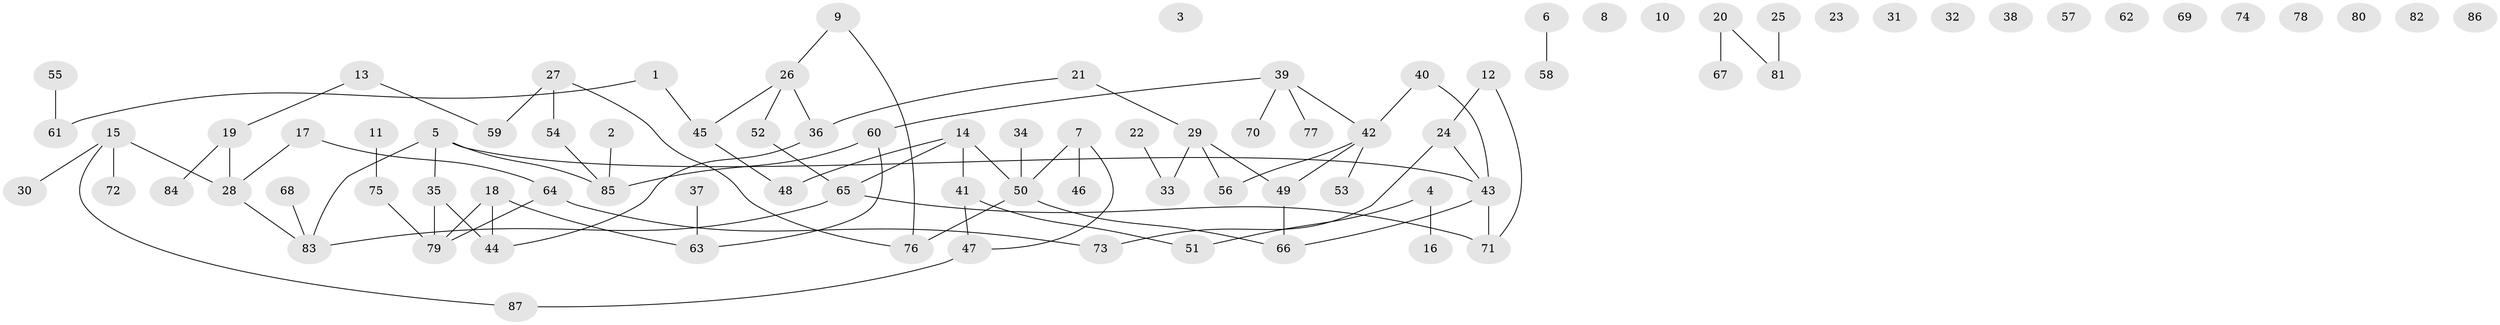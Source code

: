// coarse degree distribution, {2: 0.15873015873015872, 1: 0.2222222222222222, 0: 0.25396825396825395, 5: 0.047619047619047616, 3: 0.12698412698412698, 4: 0.15873015873015872, 7: 0.015873015873015872, 6: 0.015873015873015872}
// Generated by graph-tools (version 1.1) at 2025/23/03/03/25 07:23:28]
// undirected, 87 vertices, 87 edges
graph export_dot {
graph [start="1"]
  node [color=gray90,style=filled];
  1;
  2;
  3;
  4;
  5;
  6;
  7;
  8;
  9;
  10;
  11;
  12;
  13;
  14;
  15;
  16;
  17;
  18;
  19;
  20;
  21;
  22;
  23;
  24;
  25;
  26;
  27;
  28;
  29;
  30;
  31;
  32;
  33;
  34;
  35;
  36;
  37;
  38;
  39;
  40;
  41;
  42;
  43;
  44;
  45;
  46;
  47;
  48;
  49;
  50;
  51;
  52;
  53;
  54;
  55;
  56;
  57;
  58;
  59;
  60;
  61;
  62;
  63;
  64;
  65;
  66;
  67;
  68;
  69;
  70;
  71;
  72;
  73;
  74;
  75;
  76;
  77;
  78;
  79;
  80;
  81;
  82;
  83;
  84;
  85;
  86;
  87;
  1 -- 45;
  1 -- 61;
  2 -- 85;
  4 -- 16;
  4 -- 51;
  5 -- 35;
  5 -- 43;
  5 -- 83;
  5 -- 85;
  6 -- 58;
  7 -- 46;
  7 -- 47;
  7 -- 50;
  9 -- 26;
  9 -- 76;
  11 -- 75;
  12 -- 24;
  12 -- 71;
  13 -- 19;
  13 -- 59;
  14 -- 41;
  14 -- 48;
  14 -- 50;
  14 -- 65;
  15 -- 28;
  15 -- 30;
  15 -- 72;
  15 -- 87;
  17 -- 28;
  17 -- 64;
  18 -- 44;
  18 -- 63;
  18 -- 79;
  19 -- 28;
  19 -- 84;
  20 -- 67;
  20 -- 81;
  21 -- 29;
  21 -- 36;
  22 -- 33;
  24 -- 43;
  24 -- 73;
  25 -- 81;
  26 -- 36;
  26 -- 45;
  26 -- 52;
  27 -- 54;
  27 -- 59;
  27 -- 76;
  28 -- 83;
  29 -- 33;
  29 -- 49;
  29 -- 56;
  34 -- 50;
  35 -- 44;
  35 -- 79;
  36 -- 44;
  37 -- 63;
  39 -- 42;
  39 -- 60;
  39 -- 70;
  39 -- 77;
  40 -- 42;
  40 -- 43;
  41 -- 47;
  41 -- 51;
  42 -- 49;
  42 -- 53;
  42 -- 56;
  43 -- 66;
  43 -- 71;
  45 -- 48;
  47 -- 87;
  49 -- 66;
  50 -- 66;
  50 -- 76;
  52 -- 65;
  54 -- 85;
  55 -- 61;
  60 -- 63;
  60 -- 85;
  64 -- 73;
  64 -- 79;
  65 -- 71;
  65 -- 83;
  68 -- 83;
  75 -- 79;
}
